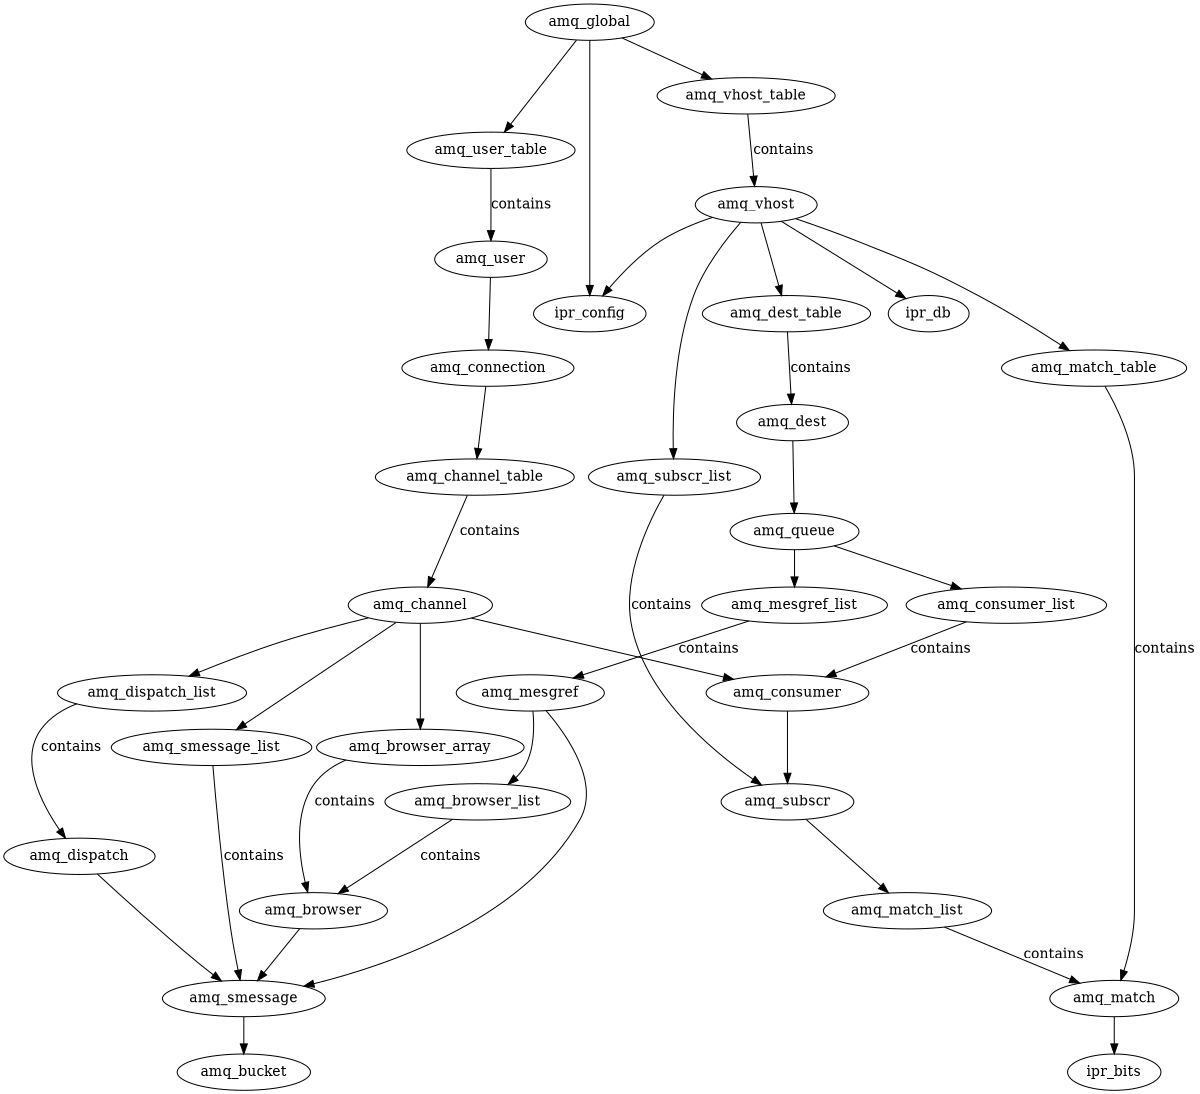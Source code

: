 //  Build using dot
digraph {
    size = "8,12";
    amq_browser             -> amq_smessage;
    amq_browser_array       -> amq_browser  [label = "contains"];
    amq_browser_list        -> amq_browser  [label = "contains"];
    amq_channel             -> amq_dispatch_list;
    amq_channel             -> amq_smessage_list;
    amq_channel             -> amq_consumer;
    amq_channel             -> amq_browser_array;
    amq_channel_table       -> amq_channel  [label = "contains"];
    amq_connection          -> amq_channel_table;
    amq_consumer            -> amq_subscr;
    amq_consumer_list       -> amq_consumer [label = "contains"];
    amq_dest                -> amq_queue;
    amq_dest_table          -> amq_dest     [label = "contains"];
    amq_dispatch            -> amq_smessage;
    amq_dispatch_list       -> amq_dispatch [label = "contains"];
    amq_global              -> amq_user_table;
    amq_global              -> amq_vhost_table;
    amq_global              -> ipr_config;
    amq_match               -> ipr_bits;
    amq_match_list          -> amq_match    [label = "contains"];
    amq_match_table         -> amq_match    [label = "contains"];
    amq_mesgref             -> amq_smessage;
    amq_mesgref             -> amq_browser_list;
    amq_mesgref_list        -> amq_mesgref  [label = "contains"];
    amq_queue               -> amq_consumer_list;
    amq_queue               -> amq_mesgref_list;
    amq_smessage            -> amq_bucket;
    amq_smessage_list       -> amq_smessage [label = "contains"];
    amq_subscr              -> amq_match_list;
    amq_subscr_list         -> amq_subscr   [label = "contains"];
    amq_user_table          -> amq_user     [label = "contains"];
    amq_user                -> amq_connection;
    amq_vhost               -> ipr_db;
    amq_vhost               -> ipr_config;
    amq_vhost               -> amq_dest_table;
    amq_vhost               -> amq_subscr_list;
    amq_vhost               -> amq_match_table;
    amq_vhost_table         -> amq_vhost    [label = "contains"];
}
